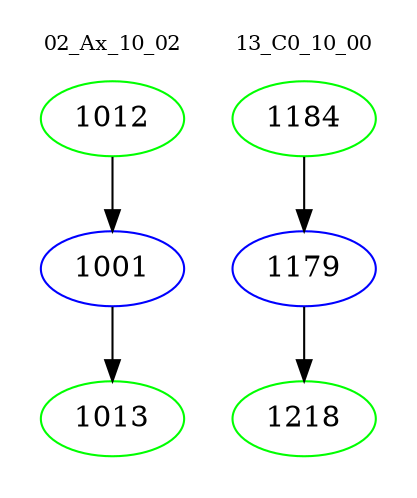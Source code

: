 digraph{
subgraph cluster_0 {
color = white
label = "02_Ax_10_02";
fontsize=10;
T0_1012 [label="1012", color="green"]
T0_1012 -> T0_1001 [color="black"]
T0_1001 [label="1001", color="blue"]
T0_1001 -> T0_1013 [color="black"]
T0_1013 [label="1013", color="green"]
}
subgraph cluster_1 {
color = white
label = "13_C0_10_00";
fontsize=10;
T1_1184 [label="1184", color="green"]
T1_1184 -> T1_1179 [color="black"]
T1_1179 [label="1179", color="blue"]
T1_1179 -> T1_1218 [color="black"]
T1_1218 [label="1218", color="green"]
}
}
